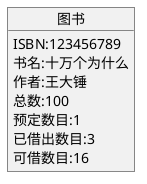 @startuml

    object 图书{
         ISBN:123456789
         书名:十万个为什么
         作者:王大锤
         总数:100
         预定数目:1
         已借出数目:3
         可借数目:16
    }
    @enduml